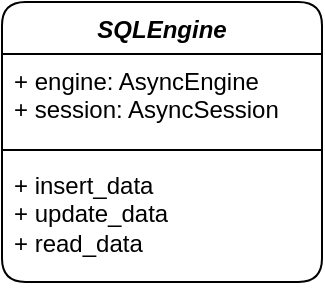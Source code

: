 <mxfile version="23.1.2" type="github">
  <diagram name="Страница — 1" id="NH6UDByVrGWWW8OPZgdl">
    <mxGraphModel dx="618" dy="324" grid="1" gridSize="10" guides="1" tooltips="1" connect="1" arrows="1" fold="1" page="1" pageScale="1" pageWidth="827" pageHeight="1169" math="0" shadow="0">
      <root>
        <mxCell id="0" />
        <mxCell id="1" parent="0" />
        <mxCell id="0Q16nyefSroIwnZYL8F3-1" value="&lt;i&gt;SQLEngine&lt;/i&gt;" style="swimlane;fontStyle=1;align=center;verticalAlign=top;childLayout=stackLayout;horizontal=1;startSize=26;horizontalStack=0;resizeParent=1;resizeParentMax=0;resizeLast=0;collapsible=1;marginBottom=0;whiteSpace=wrap;html=1;rounded=1;" vertex="1" parent="1">
          <mxGeometry x="320" y="190" width="160" height="140" as="geometry" />
        </mxCell>
        <mxCell id="0Q16nyefSroIwnZYL8F3-2" value="+ engine: AsyncEngine&lt;br&gt;+ session: AsyncSession" style="text;strokeColor=none;fillColor=none;align=left;verticalAlign=top;spacingLeft=4;spacingRight=4;overflow=hidden;rotatable=0;points=[[0,0.5],[1,0.5]];portConstraint=eastwest;whiteSpace=wrap;html=1;" vertex="1" parent="0Q16nyefSroIwnZYL8F3-1">
          <mxGeometry y="26" width="160" height="44" as="geometry" />
        </mxCell>
        <mxCell id="0Q16nyefSroIwnZYL8F3-3" value="" style="line;strokeWidth=1;fillColor=none;align=left;verticalAlign=middle;spacingTop=-1;spacingLeft=3;spacingRight=3;rotatable=0;labelPosition=right;points=[];portConstraint=eastwest;strokeColor=inherit;" vertex="1" parent="0Q16nyefSroIwnZYL8F3-1">
          <mxGeometry y="70" width="160" height="8" as="geometry" />
        </mxCell>
        <mxCell id="0Q16nyefSroIwnZYL8F3-4" value="+ insert_data&lt;br&gt;+ update_data&lt;br&gt;+ read_data" style="text;strokeColor=none;fillColor=none;align=left;verticalAlign=top;spacingLeft=4;spacingRight=4;overflow=hidden;rotatable=0;points=[[0,0.5],[1,0.5]];portConstraint=eastwest;whiteSpace=wrap;html=1;" vertex="1" parent="0Q16nyefSroIwnZYL8F3-1">
          <mxGeometry y="78" width="160" height="62" as="geometry" />
        </mxCell>
      </root>
    </mxGraphModel>
  </diagram>
</mxfile>

